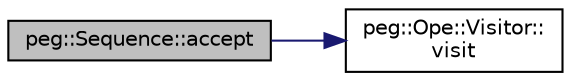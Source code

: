 digraph "peg::Sequence::accept"
{
 // LATEX_PDF_SIZE
  edge [fontname="Helvetica",fontsize="10",labelfontname="Helvetica",labelfontsize="10"];
  node [fontname="Helvetica",fontsize="10",shape=record];
  rankdir="LR";
  Node1 [label="peg::Sequence::accept",height=0.2,width=0.4,color="black", fillcolor="grey75", style="filled", fontcolor="black",tooltip=" "];
  Node1 -> Node2 [color="midnightblue",fontsize="10",style="solid"];
  Node2 [label="peg::Ope::Visitor::\lvisit",height=0.2,width=0.4,color="black", fillcolor="white", style="filled",URL="$structpeg_1_1Ope_1_1Visitor.html#ade8440f9ed92da93693329208ba10381",tooltip=" "];
}
